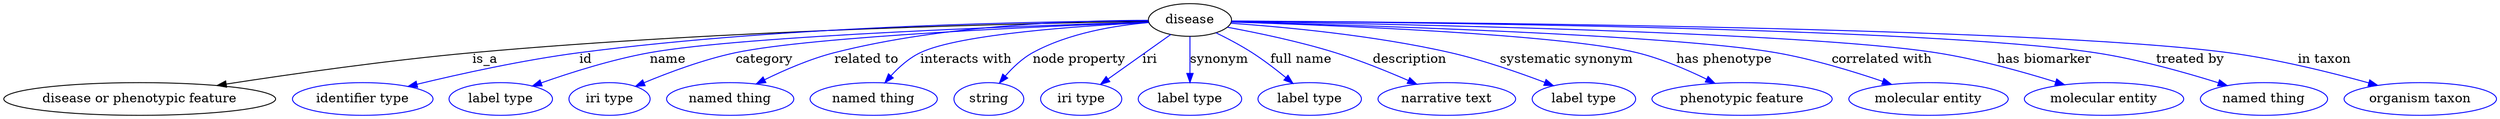 digraph {
	graph [bb="0,0,2185.2,122"];
	node [label="\N"];
	disease	 [height=0.5,
		label=disease,
		pos="1041.5,104",
		width=0.99011];
	"disease or phenotypic feature"	 [height=0.5,
		pos="113.48,18",
		width=3.1523];
	disease -> "disease or phenotypic feature"	 [label=is_a,
		lp="425.76,61",
		pos="e,184.81,32.095 1005.6,103.29 909.53,101.11 638.16,93.016 413.93,68 339.26,59.669 254.92,45.183 194.65,33.941"];
	id	 [color=blue,
		height=0.5,
		label="identifier type",
		pos="304.48,18",
		width=1.652];
	disease -> id	 [color=blue,
		label=id,
		lp="513.93,61",
		pos="e,346.82,30.828 1005.6,103.62 919.4,102.27 693.6,96.102 507.59,68 455.51,60.132 397.25,45.129 356.52,33.603",
		style=solid];
	name	 [color=blue,
		height=0.5,
		label="label type",
		pos="426.48,18",
		width=1.2425];
	disease -> name	 [color=blue,
		label=name,
		lp="586.64,61",
		pos="e,457.16,31.186 1005.9,102.46 911.06,98.16 654.26,85.239 571.16,68 534.97,60.49 495.39,46.38 466.79,35.059",
		style=solid];
	category	 [color=blue,
		height=0.5,
		label="iri type",
		pos="524.48,18",
		width=0.9834];
	disease -> category	 [color=blue,
		label=category,
		lp="670.58,61",
		pos="e,549.4,30.819 1005.8,102.11 921.88,97.461 714.04,84.593 646.29,68 615.51,60.463 582.36,46.431 558.42,35.146",
		style=solid];
	"related to"	 [color=blue,
		height=0.5,
		label="named thing",
		pos="631.48,18",
		width=1.5019];
	disease -> "related to"	 [color=blue,
		label="related to",
		lp="759.72,61",
		pos="e,657.61,33.978 1006.1,101.4 936.41,96.011 783.5,82.895 733.01,68 709.85,61.167 685.53,49.373 666.5,38.954",
		style=solid];
	"interacts with"	 [color=blue,
		height=0.5,
		label="named thing",
		pos="757.48,18",
		width=1.5019];
	disease -> "interacts with"	 [color=blue,
		label="interacts with",
		lp="847.39,61",
		pos="e,770.72,35.68 1006,101.17 949.6,96.244 842.6,84.96 808.67,68 796.86,62.098 786.04,52.483 777.42,43.253",
		style=solid];
	"node property"	 [color=blue,
		height=0.5,
		label=string,
		pos="859.48,18",
		width=0.8403];
	disease -> "node property"	 [color=blue,
		label="node property",
		lp="944.55,61",
		pos="e,870.86,34.718 1006.4,100.26 977.52,95.944 936.52,86.839 905.34,68 894.58,61.498 884.82,51.726 877.1,42.542",
		style=solid];
	iri	 [color=blue,
		height=0.5,
		label="iri type",
		pos="943.48,18",
		width=0.9834];
	disease -> iri	 [color=blue,
		label=iri,
		lp="1004.7,61",
		pos="e,961.34,33.674 1023.5,88.226 1008.3,74.891 986.35,55.622 969.28,40.639",
		style=solid];
	synonym	 [color=blue,
		height=0.5,
		label="label type",
		pos="1041.5,18",
		width=1.2425];
	disease -> synonym	 [color=blue,
		label=synonym,
		lp="1067.2,61",
		pos="e,1041.5,36.212 1041.5,85.762 1041.5,74.36 1041.5,59.434 1041.5,46.494",
		style=solid];
	"full name"	 [color=blue,
		height=0.5,
		label="label type",
		pos="1148.5,18",
		width=1.2425];
	disease -> "full name"	 [color=blue,
		label="full name",
		lp="1139.1,61",
		pos="e,1132.3,35.042 1064.6,90.202 1074.7,83.85 1086.5,75.964 1096.5,68 1106.3,60.154 1116.5,50.758 1125.1,42.24",
		style=solid];
	description	 [color=blue,
		height=0.5,
		label="narrative text",
		pos="1268.5,18",
		width=1.5834];
	disease -> description	 [color=blue,
		label=description,
		lp="1231.6,61",
		pos="e,1240.6,33.937 1074.1,96.668 1100.3,90.345 1137.9,80.3 1169.5,68 1190.7,59.76 1213.4,48.487 1231.7,38.73",
		style=solid];
	"systematic synonym"	 [color=blue,
		height=0.5,
		label="label type",
		pos="1388.5,18",
		width=1.2425];
	disease -> "systematic synonym"	 [color=blue,
		label="systematic synonym",
		lp="1365.4,61",
		pos="e,1359.6,32.069 1076.7,100.9 1121.5,96.383 1200.8,86.452 1266.5,68 1295.3,59.894 1326.6,46.997 1350.3,36.332",
		style=solid];
	"has phenotype"	 [color=blue,
		height=0.5,
		label="phenotypic feature",
		pos="1527.5,18",
		width=2.1155];
	disease -> "has phenotype"	 [color=blue,
		label="has phenotype",
		lp="1501.7,61",
		pos="e,1500.3,34.889 1077.2,102.33 1159.8,98.193 1361.3,86.484 1426.5,68 1449.1,61.575 1472.8,50.145 1491.5,39.834",
		style=solid];
	"correlated with"	 [color=blue,
		height=0.5,
		label="molecular entity",
		pos="1689.5,18",
		width=1.8837];
	disease -> "correlated with"	 [color=blue,
		label="correlated with",
		lp="1636.7,61",
		pos="e,1653.8,33.333 1077.1,102.67 1176.6,98.773 1455.7,86.459 1545.5,68 1579.5,61.016 1616.4,48.08 1644.3,37.116",
		style=solid];
	"has biomarker"	 [color=blue,
		height=0.5,
		label="molecular entity",
		pos="1843.5,18",
		width=1.8837];
	disease -> "has biomarker"	 [color=blue,
		label="has biomarker",
		lp="1777.3,61",
		pos="e,1805.1,32.842 1077.3,103.14 1194.3,100.16 1564.8,89.238 1682.5,68 1721.4,60.979 1764,47.453 1795.7,36.239",
		style=solid];
	"treated by"	 [color=blue,
		height=0.5,
		label="named thing",
		pos="1983.5,18",
		width=1.5019];
	disease -> "treated by"	 [color=blue,
		label="treated by",
		lp="1908.3,61",
		pos="e,1948.1,31.777 1077.4,103.55 1210.5,101.68 1675.6,93.456 1821.5,68 1861.9,60.939 1906.4,46.717 1938.5,35.24",
		style=solid];
	"in taxon"	 [color=blue,
		height=0.5,
		label="organism taxon",
		pos="2120.5,18",
		width=1.7978];
	disease -> "in taxon"	 [color=blue,
		label="in taxon",
		lp="2029.2,61",
		pos="e,2080,32.154 1077.2,103.67 1222.6,102.15 1769.8,94.759 1940.5,68 1985.1,60.999 2034.5,46.797 2070.3,35.313",
		style=solid];
}
